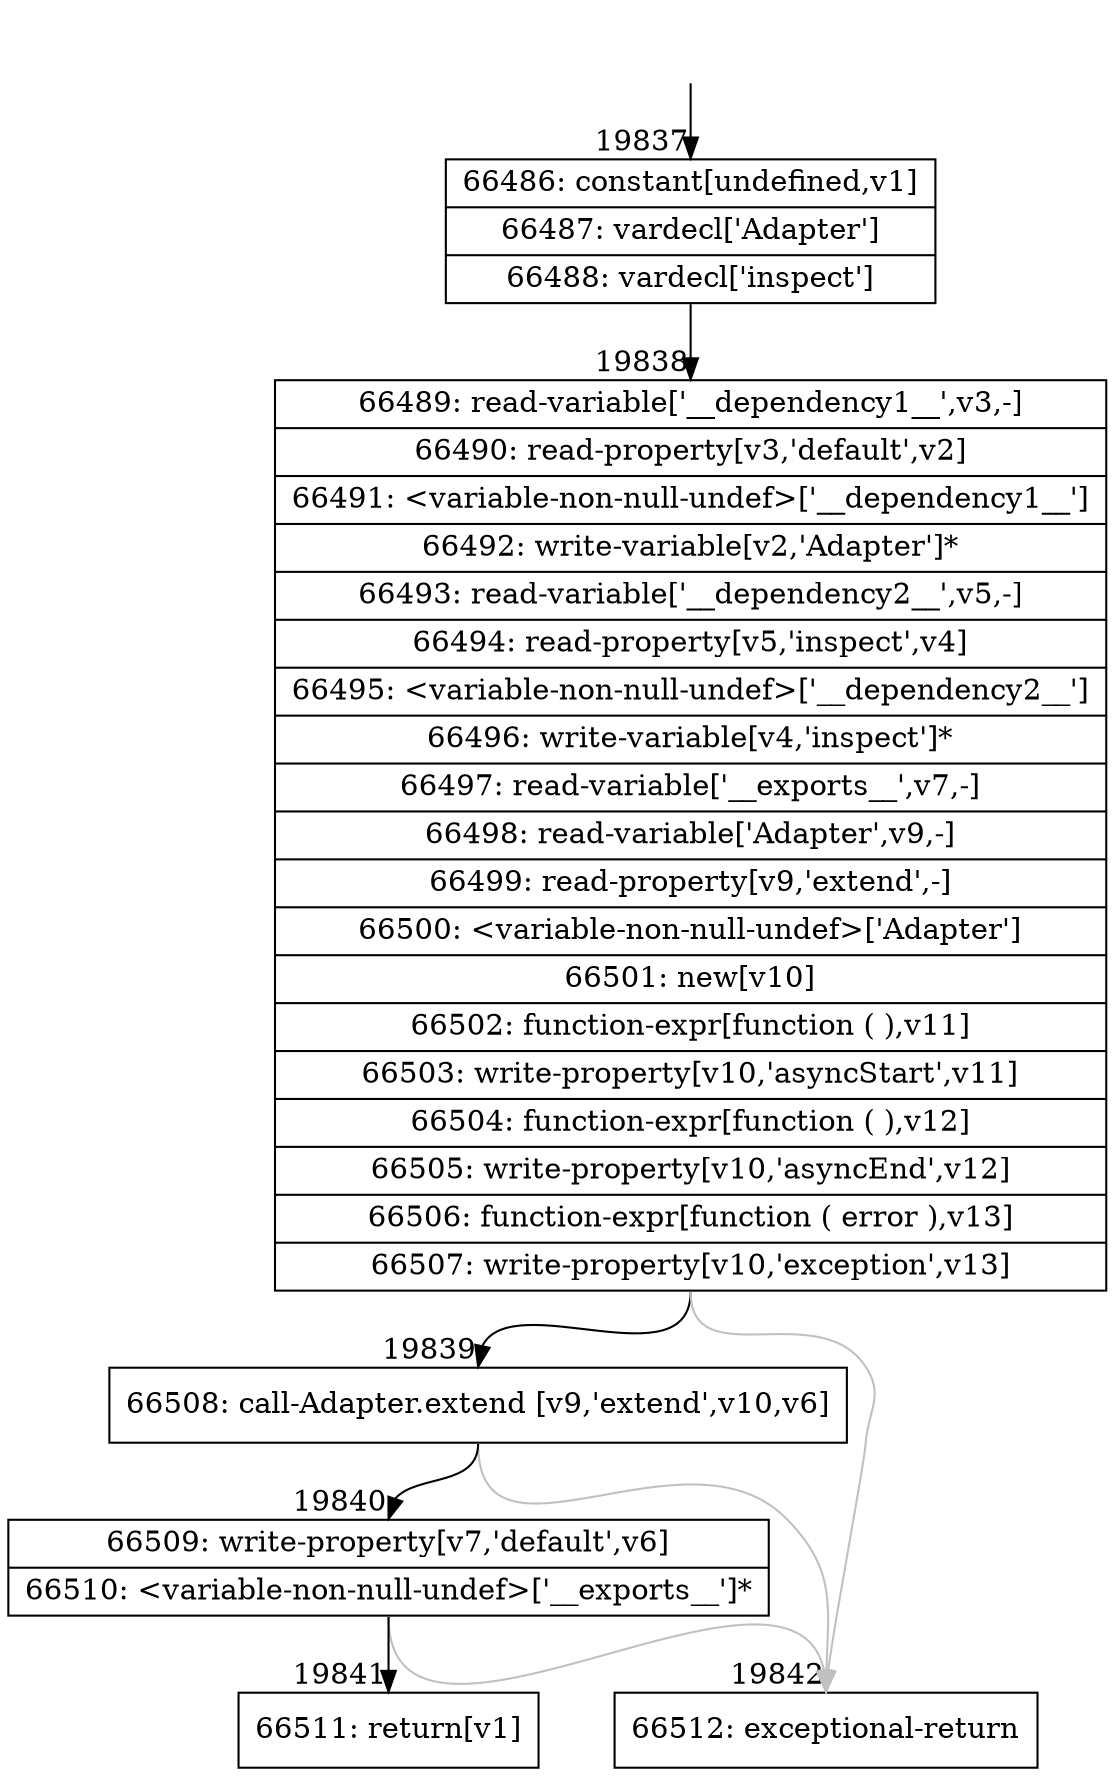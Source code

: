 digraph {
rankdir="TD"
BB_entry1715[shape=none,label=""];
BB_entry1715 -> BB19837 [tailport=s, headport=n, headlabel="    19837"]
BB19837 [shape=record label="{66486: constant[undefined,v1]|66487: vardecl['Adapter']|66488: vardecl['inspect']}" ] 
BB19837 -> BB19838 [tailport=s, headport=n, headlabel="      19838"]
BB19838 [shape=record label="{66489: read-variable['__dependency1__',v3,-]|66490: read-property[v3,'default',v2]|66491: \<variable-non-null-undef\>['__dependency1__']|66492: write-variable[v2,'Adapter']*|66493: read-variable['__dependency2__',v5,-]|66494: read-property[v5,'inspect',v4]|66495: \<variable-non-null-undef\>['__dependency2__']|66496: write-variable[v4,'inspect']*|66497: read-variable['__exports__',v7,-]|66498: read-variable['Adapter',v9,-]|66499: read-property[v9,'extend',-]|66500: \<variable-non-null-undef\>['Adapter']|66501: new[v10]|66502: function-expr[function ( ),v11]|66503: write-property[v10,'asyncStart',v11]|66504: function-expr[function ( ),v12]|66505: write-property[v10,'asyncEnd',v12]|66506: function-expr[function ( error ),v13]|66507: write-property[v10,'exception',v13]}" ] 
BB19838 -> BB19839 [tailport=s, headport=n, headlabel="      19839"]
BB19838 -> BB19842 [tailport=s, headport=n, color=gray, headlabel="      19842"]
BB19839 [shape=record label="{66508: call-Adapter.extend [v9,'extend',v10,v6]}" ] 
BB19839 -> BB19840 [tailport=s, headport=n, headlabel="      19840"]
BB19839 -> BB19842 [tailport=s, headport=n, color=gray]
BB19840 [shape=record label="{66509: write-property[v7,'default',v6]|66510: \<variable-non-null-undef\>['__exports__']*}" ] 
BB19840 -> BB19841 [tailport=s, headport=n, headlabel="      19841"]
BB19840 -> BB19842 [tailport=s, headport=n, color=gray]
BB19841 [shape=record label="{66511: return[v1]}" ] 
BB19842 [shape=record label="{66512: exceptional-return}" ] 
//#$~ 37127
}
